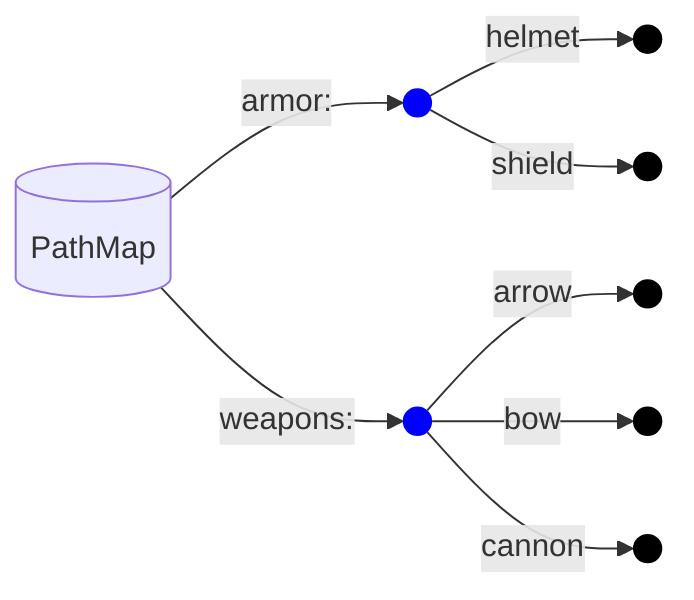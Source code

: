 flowchart LR
g1153027057758388416@{ shape: cylinder, label: "PathMap"}
g1153027057758388416 --""armor:""--> g1153027057758388736
g1153027057758388736@{ shape: circle, label: "."}
style g1153027057758388736 fill:blue,stroke:none,color:transparent,font-size:0px
g1153027057758388736 --""helmet""--> v1055531515418081153027057758388736
v1055531515418081153027057758388736@{ shape: circle, label: "."}
style v1055531515418081153027057758388736 fill:black,stroke:none,color:transparent,font-size:0px
g1153027057758388736 --""shield""--> v1055531515418161153027057758388736
v1055531515418161153027057758388736@{ shape: circle, label: "."}
style v1055531515418161153027057758388736 fill:black,stroke:none,color:transparent,font-size:0px
g1153027057758388416 --""weapons:""--> g576566305454965120
g576566305454965120@{ shape: circle, label: "."}
style g576566305454965120 fill:blue,stroke:none,color:transparent,font-size:0px
g576566305454965120 --""arrow""--> v105553151541552576566305454965120
v105553151541552576566305454965120@{ shape: circle, label: "."}
style v105553151541552576566305454965120 fill:black,stroke:none,color:transparent,font-size:0px
g576566305454965120 --""bow""--> v105553151541616576566305454965120
v105553151541616576566305454965120@{ shape: circle, label: "."}
style v105553151541616576566305454965120 fill:black,stroke:none,color:transparent,font-size:0px
g576566305454965120 --""cannon""--> v105553151541744576566305454965120
v105553151541744576566305454965120@{ shape: circle, label: "."}
style v105553151541744576566305454965120 fill:black,stroke:none,color:transparent,font-size:0px